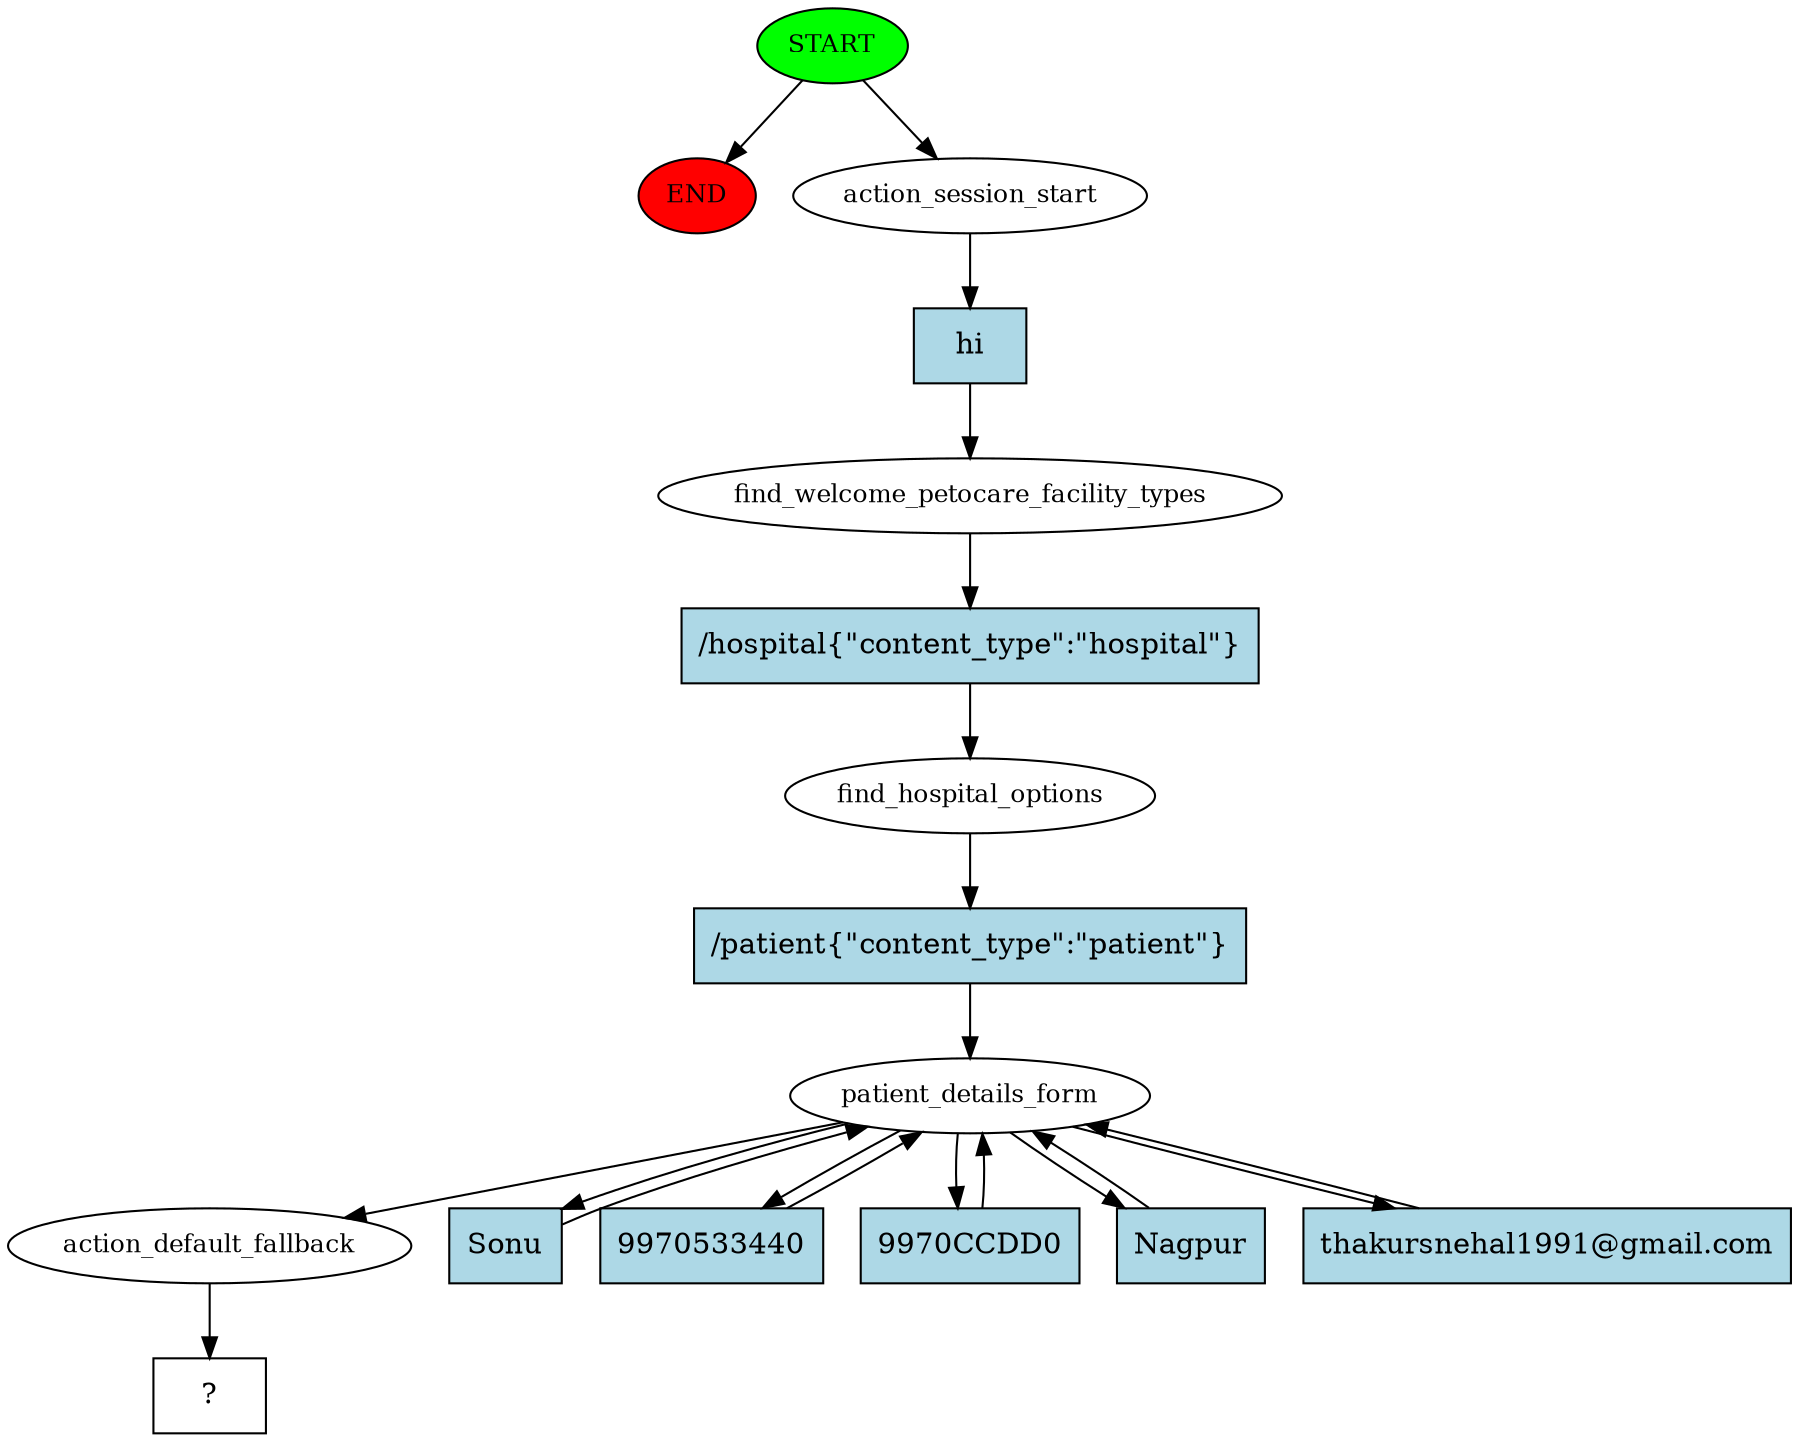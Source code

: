 digraph  {
0 [class="start active", fillcolor=green, fontsize=12, label=START, style=filled];
"-1" [class=end, fillcolor=red, fontsize=12, label=END, style=filled];
1 [class=active, fontsize=12, label=action_session_start];
2 [class=active, fontsize=12, label=find_welcome_petocare_facility_types];
3 [class=active, fontsize=12, label=find_hospital_options];
4 [class=active, fontsize=12, label=patient_details_form];
10 [class=active, fontsize=12, label=action_default_fallback];
11 [class="intent dashed active", label="  ?  ", shape=rect];
12 [class="intent active", fillcolor=lightblue, label=hi, shape=rect, style=filled];
13 [class="intent active", fillcolor=lightblue, label="/hospital{\"content_type\":\"hospital\"}", shape=rect, style=filled];
14 [class="intent active", fillcolor=lightblue, label="/patient{\"content_type\":\"patient\"}", shape=rect, style=filled];
15 [class="intent active", fillcolor=lightblue, label=Sonu, shape=rect, style=filled];
16 [class="intent active", fillcolor=lightblue, label=9970533440, shape=rect, style=filled];
17 [class="intent active", fillcolor=lightblue, label="9970CCDD0", shape=rect, style=filled];
18 [class="intent active", fillcolor=lightblue, label=Nagpur, shape=rect, style=filled];
19 [class="intent active", fillcolor=lightblue, label="thakursnehal1991@gmail.com", shape=rect, style=filled];
0 -> "-1"  [class="", key=NONE, label=""];
0 -> 1  [class=active, key=NONE, label=""];
1 -> 12  [class=active, key=0];
2 -> 13  [class=active, key=0];
3 -> 14  [class=active, key=0];
4 -> 10  [class=active, key=NONE, label=""];
4 -> 15  [class=active, key=0];
4 -> 16  [class=active, key=0];
4 -> 17  [class=active, key=0];
4 -> 18  [class=active, key=0];
4 -> 19  [class=active, key=0];
10 -> 11  [class=active, key=NONE, label=""];
12 -> 2  [class=active, key=0];
13 -> 3  [class=active, key=0];
14 -> 4  [class=active, key=0];
15 -> 4  [class=active, key=0];
16 -> 4  [class=active, key=0];
17 -> 4  [class=active, key=0];
18 -> 4  [class=active, key=0];
19 -> 4  [class=active, key=0];
}
